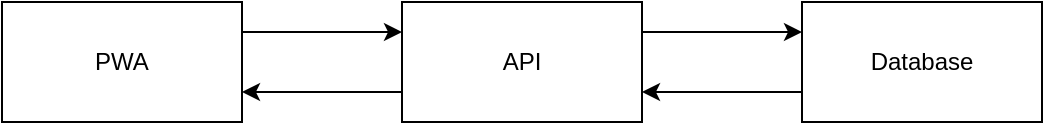 <mxfile version="17.4.0" type="device"><diagram id="jGYMSDbJajWVIiFz9kzy" name="Page-1"><mxGraphModel dx="1422" dy="752" grid="1" gridSize="10" guides="1" tooltips="1" connect="1" arrows="1" fold="1" page="1" pageScale="1" pageWidth="827" pageHeight="1169" math="0" shadow="0"><root><mxCell id="0"/><mxCell id="1" parent="0"/><mxCell id="dxosED9lp5_jckB-7NcZ-5" style="edgeStyle=orthogonalEdgeStyle;rounded=0;orthogonalLoop=1;jettySize=auto;html=1;exitX=1;exitY=0.25;exitDx=0;exitDy=0;entryX=0;entryY=0.25;entryDx=0;entryDy=0;" edge="1" parent="1" source="dxosED9lp5_jckB-7NcZ-1" target="dxosED9lp5_jckB-7NcZ-2"><mxGeometry relative="1" as="geometry"/></mxCell><mxCell id="dxosED9lp5_jckB-7NcZ-1" value="PWA" style="rounded=0;whiteSpace=wrap;html=1;" vertex="1" parent="1"><mxGeometry x="200" y="320" width="120" height="60" as="geometry"/></mxCell><mxCell id="dxosED9lp5_jckB-7NcZ-6" style="edgeStyle=orthogonalEdgeStyle;rounded=0;orthogonalLoop=1;jettySize=auto;html=1;exitX=0;exitY=0.75;exitDx=0;exitDy=0;entryX=1;entryY=0.75;entryDx=0;entryDy=0;" edge="1" parent="1" source="dxosED9lp5_jckB-7NcZ-2" target="dxosED9lp5_jckB-7NcZ-1"><mxGeometry relative="1" as="geometry"/></mxCell><mxCell id="dxosED9lp5_jckB-7NcZ-7" style="edgeStyle=orthogonalEdgeStyle;rounded=0;orthogonalLoop=1;jettySize=auto;html=1;exitX=1;exitY=0.25;exitDx=0;exitDy=0;entryX=0;entryY=0.25;entryDx=0;entryDy=0;" edge="1" parent="1" source="dxosED9lp5_jckB-7NcZ-2" target="dxosED9lp5_jckB-7NcZ-3"><mxGeometry relative="1" as="geometry"/></mxCell><mxCell id="dxosED9lp5_jckB-7NcZ-2" value="API" style="rounded=0;whiteSpace=wrap;html=1;" vertex="1" parent="1"><mxGeometry x="400" y="320" width="120" height="60" as="geometry"/></mxCell><mxCell id="dxosED9lp5_jckB-7NcZ-8" style="edgeStyle=orthogonalEdgeStyle;rounded=0;orthogonalLoop=1;jettySize=auto;html=1;exitX=0;exitY=0.75;exitDx=0;exitDy=0;entryX=1;entryY=0.75;entryDx=0;entryDy=0;" edge="1" parent="1" source="dxosED9lp5_jckB-7NcZ-3" target="dxosED9lp5_jckB-7NcZ-2"><mxGeometry relative="1" as="geometry"/></mxCell><mxCell id="dxosED9lp5_jckB-7NcZ-3" value="Database" style="rounded=0;whiteSpace=wrap;html=1;" vertex="1" parent="1"><mxGeometry x="600" y="320" width="120" height="60" as="geometry"/></mxCell></root></mxGraphModel></diagram></mxfile>